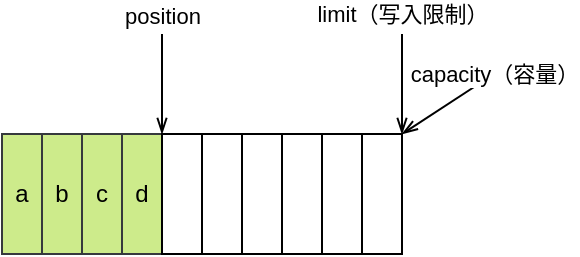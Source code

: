 <mxfile version="14.6.13" type="device"><diagram id="SoXwPdF8qFu4uDUV1rl6" name="第 1 页"><mxGraphModel dx="1086" dy="966" grid="1" gridSize="10" guides="1" tooltips="1" connect="1" arrows="1" fold="1" page="1" pageScale="1" pageWidth="827" pageHeight="1169" math="0" shadow="0"><root><mxCell id="0"/><mxCell id="1" parent="0"/><mxCell id="ZOwB8ukw1pTdKwWpH1AD-1" value="a" style="rounded=0;whiteSpace=wrap;html=1;fillColor=#cdeb8b;strokeColor=#36393d;" vertex="1" parent="1"><mxGeometry x="360" y="560" width="20" height="60" as="geometry"/></mxCell><mxCell id="ZOwB8ukw1pTdKwWpH1AD-2" value="b" style="rounded=0;whiteSpace=wrap;html=1;fillColor=#cdeb8b;strokeColor=#36393d;" vertex="1" parent="1"><mxGeometry x="380" y="560" width="20" height="60" as="geometry"/></mxCell><mxCell id="ZOwB8ukw1pTdKwWpH1AD-3" value="d" style="rounded=0;whiteSpace=wrap;html=1;fillColor=#cdeb8b;strokeColor=#36393d;" vertex="1" parent="1"><mxGeometry x="420" y="560" width="20" height="60" as="geometry"/></mxCell><mxCell id="ZOwB8ukw1pTdKwWpH1AD-4" value="c" style="rounded=0;whiteSpace=wrap;html=1;fillColor=#cdeb8b;strokeColor=#36393d;" vertex="1" parent="1"><mxGeometry x="400" y="560" width="20" height="60" as="geometry"/></mxCell><mxCell id="ZOwB8ukw1pTdKwWpH1AD-5" value="" style="rounded=0;whiteSpace=wrap;html=1;" vertex="1" parent="1"><mxGeometry x="440" y="560" width="20" height="60" as="geometry"/></mxCell><mxCell id="ZOwB8ukw1pTdKwWpH1AD-6" value="" style="rounded=0;whiteSpace=wrap;html=1;" vertex="1" parent="1"><mxGeometry x="480" y="560" width="20" height="60" as="geometry"/></mxCell><mxCell id="ZOwB8ukw1pTdKwWpH1AD-7" value="" style="rounded=0;whiteSpace=wrap;html=1;" vertex="1" parent="1"><mxGeometry x="460" y="560" width="20" height="60" as="geometry"/></mxCell><mxCell id="ZOwB8ukw1pTdKwWpH1AD-8" value="" style="rounded=0;whiteSpace=wrap;html=1;" vertex="1" parent="1"><mxGeometry x="500" y="560" width="20" height="60" as="geometry"/></mxCell><mxCell id="ZOwB8ukw1pTdKwWpH1AD-9" value="" style="rounded=0;whiteSpace=wrap;html=1;" vertex="1" parent="1"><mxGeometry x="520" y="560" width="20" height="60" as="geometry"/></mxCell><mxCell id="ZOwB8ukw1pTdKwWpH1AD-10" value="" style="rounded=0;whiteSpace=wrap;html=1;" vertex="1" parent="1"><mxGeometry x="540" y="560" width="20" height="60" as="geometry"/></mxCell><mxCell id="ZOwB8ukw1pTdKwWpH1AD-11" value="position" style="endArrow=openThin;html=1;entryX=0;entryY=0;entryDx=0;entryDy=0;endFill=0;labelPosition=center;verticalLabelPosition=middle;align=center;verticalAlign=bottom;" edge="1" parent="1" target="ZOwB8ukw1pTdKwWpH1AD-5"><mxGeometry x="-1" width="50" height="50" relative="1" as="geometry"><mxPoint x="440" y="510" as="sourcePoint"/><mxPoint x="486" y="820" as="targetPoint"/><mxPoint as="offset"/></mxGeometry></mxCell><mxCell id="ZOwB8ukw1pTdKwWpH1AD-12" value="limit（写入限制）" style="endArrow=openThin;html=1;entryX=1;entryY=0;entryDx=0;entryDy=0;endFill=0;" edge="1" parent="1" target="ZOwB8ukw1pTdKwWpH1AD-10"><mxGeometry x="-1" y="-10" width="50" height="50" relative="1" as="geometry"><mxPoint x="560" y="510" as="sourcePoint"/><mxPoint x="370" y="570" as="targetPoint"/><mxPoint x="10" y="-10" as="offset"/></mxGeometry></mxCell><mxCell id="ZOwB8ukw1pTdKwWpH1AD-13" value="capacity（容量）" style="endArrow=openThin;html=1;entryX=1;entryY=0;entryDx=0;entryDy=0;endFill=0;" edge="1" parent="1"><mxGeometry x="-1" width="50" height="50" relative="1" as="geometry"><mxPoint x="606" y="530" as="sourcePoint"/><mxPoint x="560" y="560" as="targetPoint"/><mxPoint as="offset"/></mxGeometry></mxCell></root></mxGraphModel></diagram></mxfile>
